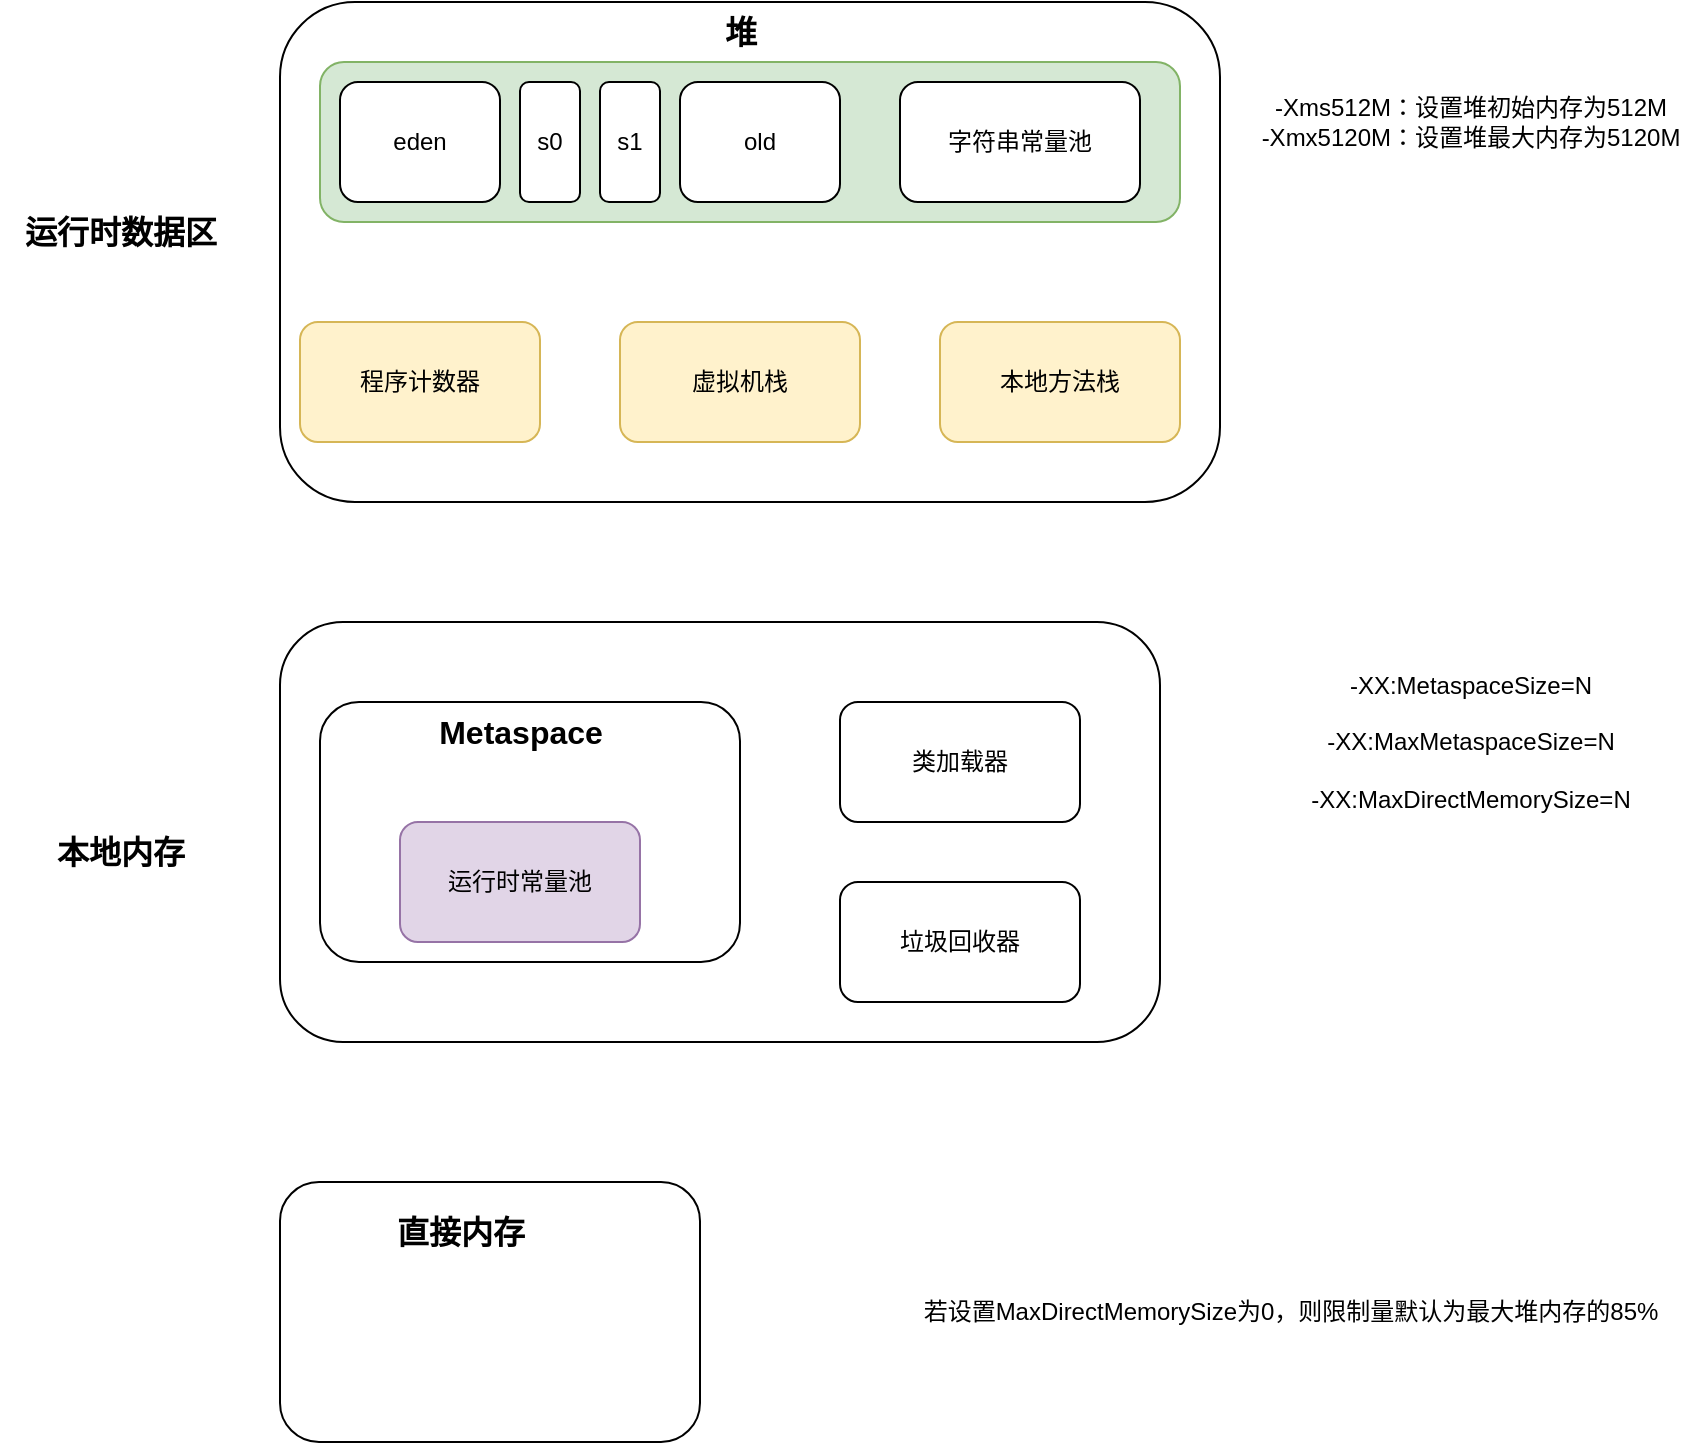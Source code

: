 <mxfile version="28.0.9">
  <diagram name="第 1 页" id="ZK2xY_rVGlGZKuKayVDl">
    <mxGraphModel dx="2066" dy="1085" grid="1" gridSize="10" guides="1" tooltips="1" connect="1" arrows="1" fold="1" page="1" pageScale="1" pageWidth="1227" pageHeight="1369" math="0" shadow="0">
      <root>
        <mxCell id="0" />
        <mxCell id="1" parent="0" />
        <mxCell id="ycy-HMLIFF-go-0dgFnZ-1" value="" style="rounded=1;whiteSpace=wrap;html=1;" parent="1" vertex="1">
          <mxGeometry x="160" y="70" width="470" height="250" as="geometry" />
        </mxCell>
        <mxCell id="ycy-HMLIFF-go-0dgFnZ-2" value="" style="rounded=1;whiteSpace=wrap;html=1;fillColor=#d5e8d4;strokeColor=#82b366;" parent="1" vertex="1">
          <mxGeometry x="180" y="100" width="430" height="80" as="geometry" />
        </mxCell>
        <mxCell id="ycy-HMLIFF-go-0dgFnZ-3" value="程序计数器" style="rounded=1;whiteSpace=wrap;html=1;fillColor=#fff2cc;strokeColor=#d6b656;" parent="1" vertex="1">
          <mxGeometry x="170" y="230" width="120" height="60" as="geometry" />
        </mxCell>
        <mxCell id="ycy-HMLIFF-go-0dgFnZ-4" value="虚拟机栈" style="rounded=1;whiteSpace=wrap;html=1;fillColor=#fff2cc;strokeColor=#d6b656;" parent="1" vertex="1">
          <mxGeometry x="330" y="230" width="120" height="60" as="geometry" />
        </mxCell>
        <mxCell id="ycy-HMLIFF-go-0dgFnZ-5" value="本地方法栈" style="rounded=1;whiteSpace=wrap;html=1;fillColor=#fff2cc;strokeColor=#d6b656;" parent="1" vertex="1">
          <mxGeometry x="490" y="230" width="120" height="60" as="geometry" />
        </mxCell>
        <mxCell id="ycy-HMLIFF-go-0dgFnZ-7" value="eden" style="rounded=1;whiteSpace=wrap;html=1;" parent="1" vertex="1">
          <mxGeometry x="190" y="110" width="80" height="60" as="geometry" />
        </mxCell>
        <mxCell id="ycy-HMLIFF-go-0dgFnZ-8" value="s0" style="rounded=1;whiteSpace=wrap;html=1;" parent="1" vertex="1">
          <mxGeometry x="280" y="110" width="30" height="60" as="geometry" />
        </mxCell>
        <mxCell id="ycy-HMLIFF-go-0dgFnZ-9" value="s1" style="rounded=1;whiteSpace=wrap;html=1;" parent="1" vertex="1">
          <mxGeometry x="320" y="110" width="30" height="60" as="geometry" />
        </mxCell>
        <mxCell id="ycy-HMLIFF-go-0dgFnZ-10" value="old" style="rounded=1;whiteSpace=wrap;html=1;" parent="1" vertex="1">
          <mxGeometry x="360" y="110" width="80" height="60" as="geometry" />
        </mxCell>
        <mxCell id="ycy-HMLIFF-go-0dgFnZ-11" value="字符串常量池" style="rounded=1;whiteSpace=wrap;html=1;" parent="1" vertex="1">
          <mxGeometry x="470" y="110" width="120" height="60" as="geometry" />
        </mxCell>
        <mxCell id="ycy-HMLIFF-go-0dgFnZ-12" value="堆" style="text;html=1;align=center;verticalAlign=middle;resizable=0;points=[];autosize=1;strokeColor=none;fillColor=none;fontStyle=1;fontSize=16;" parent="1" vertex="1">
          <mxGeometry x="370" y="70" width="40" height="30" as="geometry" />
        </mxCell>
        <mxCell id="ycy-HMLIFF-go-0dgFnZ-13" value="运行时数据区" style="text;html=1;align=center;verticalAlign=middle;resizable=0;points=[];autosize=1;strokeColor=none;fillColor=none;fontStyle=1;fontSize=16;" parent="1" vertex="1">
          <mxGeometry x="20" y="170" width="120" height="30" as="geometry" />
        </mxCell>
        <mxCell id="ycy-HMLIFF-go-0dgFnZ-14" value="" style="rounded=1;whiteSpace=wrap;html=1;" parent="1" vertex="1">
          <mxGeometry x="160" y="380" width="440" height="210" as="geometry" />
        </mxCell>
        <mxCell id="ycy-HMLIFF-go-0dgFnZ-15" value="本地内存" style="text;html=1;align=center;verticalAlign=middle;resizable=0;points=[];autosize=1;strokeColor=none;fillColor=none;fontStyle=1;fontSize=16;" parent="1" vertex="1">
          <mxGeometry x="35" y="480" width="90" height="30" as="geometry" />
        </mxCell>
        <mxCell id="ycy-HMLIFF-go-0dgFnZ-16" value="" style="rounded=1;whiteSpace=wrap;html=1;" parent="1" vertex="1">
          <mxGeometry x="180" y="420" width="210" height="130" as="geometry" />
        </mxCell>
        <mxCell id="ycy-HMLIFF-go-0dgFnZ-17" value="运行时常量池" style="rounded=1;whiteSpace=wrap;html=1;fillColor=#e1d5e7;strokeColor=#9673a6;" parent="1" vertex="1">
          <mxGeometry x="220" y="480" width="120" height="60" as="geometry" />
        </mxCell>
        <mxCell id="ycy-HMLIFF-go-0dgFnZ-18" value="Metaspace" style="text;html=1;align=center;verticalAlign=middle;resizable=0;points=[];autosize=1;strokeColor=none;fillColor=none;fontStyle=1;fontSize=16;" parent="1" vertex="1">
          <mxGeometry x="230" y="420" width="100" height="30" as="geometry" />
        </mxCell>
        <mxCell id="ycy-HMLIFF-go-0dgFnZ-21" value="-Xms512M：设置堆初始内存为512M&lt;div&gt;-Xmx5120M：设置堆最大内存为5120M&lt;/div&gt;" style="text;html=1;align=center;verticalAlign=middle;resizable=0;points=[];autosize=1;strokeColor=none;fillColor=none;" parent="1" vertex="1">
          <mxGeometry x="640" y="110" width="230" height="40" as="geometry" />
        </mxCell>
        <mxCell id="ycy-HMLIFF-go-0dgFnZ-22" value="-XX:MetaspaceSize=N&lt;div&gt;&lt;br&gt;&lt;div&gt;-XX:MaxMetaspaceSize=N&lt;/div&gt;&lt;/div&gt;&lt;div&gt;&lt;br&gt;&lt;/div&gt;&lt;div&gt;-XX:MaxDirectMemorySize=N&lt;/div&gt;" style="text;html=1;align=center;verticalAlign=middle;resizable=0;points=[];autosize=1;strokeColor=none;fillColor=none;" parent="1" vertex="1">
          <mxGeometry x="665" y="395" width="180" height="90" as="geometry" />
        </mxCell>
        <mxCell id="ycy-HMLIFF-go-0dgFnZ-23" value="若设置MaxDirectMemorySize为0，则限制量默认为最大堆内存的85%" style="text;html=1;align=center;verticalAlign=middle;resizable=0;points=[];autosize=1;strokeColor=none;fillColor=none;" parent="1" vertex="1">
          <mxGeometry x="470" y="710" width="390" height="30" as="geometry" />
        </mxCell>
        <mxCell id="qADkDZcI15W8GKwKRA4k-1" value="" style="group" vertex="1" connectable="0" parent="1">
          <mxGeometry x="160" y="660" width="210" height="130" as="geometry" />
        </mxCell>
        <mxCell id="ycy-HMLIFF-go-0dgFnZ-19" value="" style="rounded=1;whiteSpace=wrap;html=1;" parent="qADkDZcI15W8GKwKRA4k-1" vertex="1">
          <mxGeometry width="210" height="130" as="geometry" />
        </mxCell>
        <mxCell id="ycy-HMLIFF-go-0dgFnZ-20" value="直接内存" style="text;html=1;align=center;verticalAlign=middle;resizable=0;points=[];autosize=1;strokeColor=none;fillColor=none;fontStyle=1;fontSize=16;" parent="qADkDZcI15W8GKwKRA4k-1" vertex="1">
          <mxGeometry x="45" y="10" width="90" height="30" as="geometry" />
        </mxCell>
        <mxCell id="qADkDZcI15W8GKwKRA4k-2" value="类加载器" style="rounded=1;whiteSpace=wrap;html=1;" vertex="1" parent="1">
          <mxGeometry x="440" y="420" width="120" height="60" as="geometry" />
        </mxCell>
        <mxCell id="qADkDZcI15W8GKwKRA4k-3" value="垃圾回收器" style="rounded=1;whiteSpace=wrap;html=1;" vertex="1" parent="1">
          <mxGeometry x="440" y="510" width="120" height="60" as="geometry" />
        </mxCell>
      </root>
    </mxGraphModel>
  </diagram>
</mxfile>
